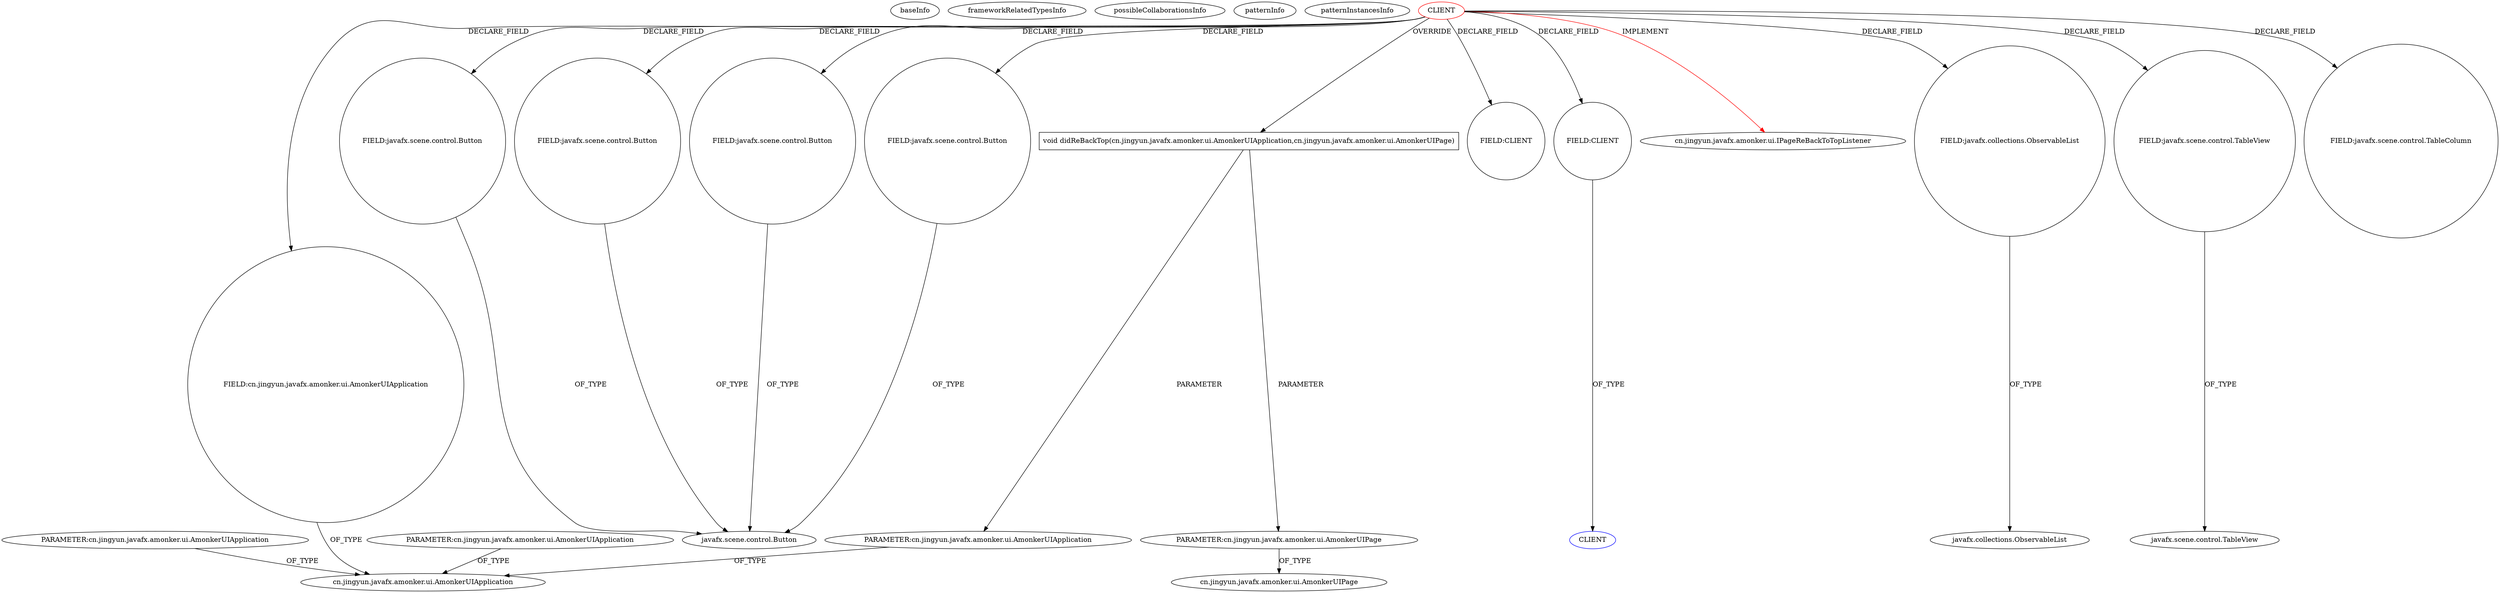 digraph {
baseInfo[graphId=3830,category="pattern",isAnonymous=false,possibleRelation=false]
frameworkRelatedTypesInfo[0="cn.jingyun.javafx.amonker.ui.IPageReBackToTopListener"]
possibleCollaborationsInfo[]
patternInfo[frequency=2.0,patternRootClient=0]
patternInstancesInfo[0="amonker-Trans~/amonker-Trans/Trans-master/src/cn/jingyun/trans/FFmpegArgumentsManagerPane.java~FFmpegArgumentsManagerPane~1846",1="amonker-Trans~/amonker-Trans/Trans-master/src/cn/jingyun/trans/MainPane.java~MainPane~1847"]
7[label="cn.jingyun.javafx.amonker.ui.AmonkerUIApplication",vertexType="FRAMEWORK_CLASS_TYPE",isFrameworkType=false]
89[label="PARAMETER:cn.jingyun.javafx.amonker.ui.AmonkerUIApplication",vertexType="PARAMETER_DECLARATION",isFrameworkType=false]
92[label="PARAMETER:cn.jingyun.javafx.amonker.ui.AmonkerUIApplication",vertexType="PARAMETER_DECLARATION",isFrameworkType=false]
63[label="PARAMETER:cn.jingyun.javafx.amonker.ui.AmonkerUIApplication",vertexType="PARAMETER_DECLARATION",isFrameworkType=false]
62[label="void didReBackTop(cn.jingyun.javafx.amonker.ui.AmonkerUIApplication,cn.jingyun.javafx.amonker.ui.AmonkerUIPage)",vertexType="OVERRIDING_METHOD_DECLARATION",isFrameworkType=false,shape=box]
0[label="CLIENT",vertexType="ROOT_CLIENT_CLASS_DECLARATION",isFrameworkType=false,color=red]
10[label="FIELD:javafx.scene.control.Button",vertexType="FIELD_DECLARATION",isFrameworkType=false,shape=circle]
20[label="FIELD:javafx.scene.control.Button",vertexType="FIELD_DECLARATION",isFrameworkType=false,shape=circle]
22[label="FIELD:javafx.scene.control.Button",vertexType="FIELD_DECLARATION",isFrameworkType=false,shape=circle]
14[label="FIELD:javafx.scene.control.Button",vertexType="FIELD_DECLARATION",isFrameworkType=false,shape=circle]
34[label="FIELD:CLIENT",vertexType="FIELD_DECLARATION",isFrameworkType=false,shape=circle]
39[label="FIELD:CLIENT",vertexType="FIELD_DECLARATION",isFrameworkType=false,shape=circle]
32[label="FIELD:javafx.collections.ObservableList",vertexType="FIELD_DECLARATION",isFrameworkType=false,shape=circle]
33[label="javafx.collections.ObservableList",vertexType="FRAMEWORK_INTERFACE_TYPE",isFrameworkType=false]
9[label="javafx.scene.control.Button",vertexType="FRAMEWORK_CLASS_TYPE",isFrameworkType=false]
3[label="cn.jingyun.javafx.amonker.ui.IPageReBackToTopListener",vertexType="FRAMEWORK_INTERFACE_TYPE",isFrameworkType=false]
35[label="CLIENT",vertexType="REFERENCE_CLIENT_CLASS_DECLARATION",isFrameworkType=false,color=blue]
6[label="FIELD:cn.jingyun.javafx.amonker.ui.AmonkerUIApplication",vertexType="FIELD_DECLARATION",isFrameworkType=false,shape=circle]
44[label="FIELD:javafx.scene.control.TableView",vertexType="FIELD_DECLARATION",isFrameworkType=false,shape=circle]
45[label="javafx.scene.control.TableView",vertexType="FRAMEWORK_CLASS_TYPE",isFrameworkType=false]
65[label="PARAMETER:cn.jingyun.javafx.amonker.ui.AmonkerUIPage",vertexType="PARAMETER_DECLARATION",isFrameworkType=false]
66[label="cn.jingyun.javafx.amonker.ui.AmonkerUIPage",vertexType="FRAMEWORK_CLASS_TYPE",isFrameworkType=false]
52[label="FIELD:javafx.scene.control.TableColumn",vertexType="FIELD_DECLARATION",isFrameworkType=false,shape=circle]
62->63[label="PARAMETER"]
0->62[label="OVERRIDE"]
20->9[label="OF_TYPE"]
6->7[label="OF_TYPE"]
89->7[label="OF_TYPE"]
0->52[label="DECLARE_FIELD"]
62->65[label="PARAMETER"]
14->9[label="OF_TYPE"]
63->7[label="OF_TYPE"]
92->7[label="OF_TYPE"]
0->10[label="DECLARE_FIELD"]
44->45[label="OF_TYPE"]
10->9[label="OF_TYPE"]
0->20[label="DECLARE_FIELD"]
0->39[label="DECLARE_FIELD"]
32->33[label="OF_TYPE"]
0->22[label="DECLARE_FIELD"]
0->3[label="IMPLEMENT",color=red]
0->14[label="DECLARE_FIELD"]
22->9[label="OF_TYPE"]
34->35[label="OF_TYPE"]
0->34[label="DECLARE_FIELD"]
0->6[label="DECLARE_FIELD"]
0->44[label="DECLARE_FIELD"]
0->32[label="DECLARE_FIELD"]
65->66[label="OF_TYPE"]
}
